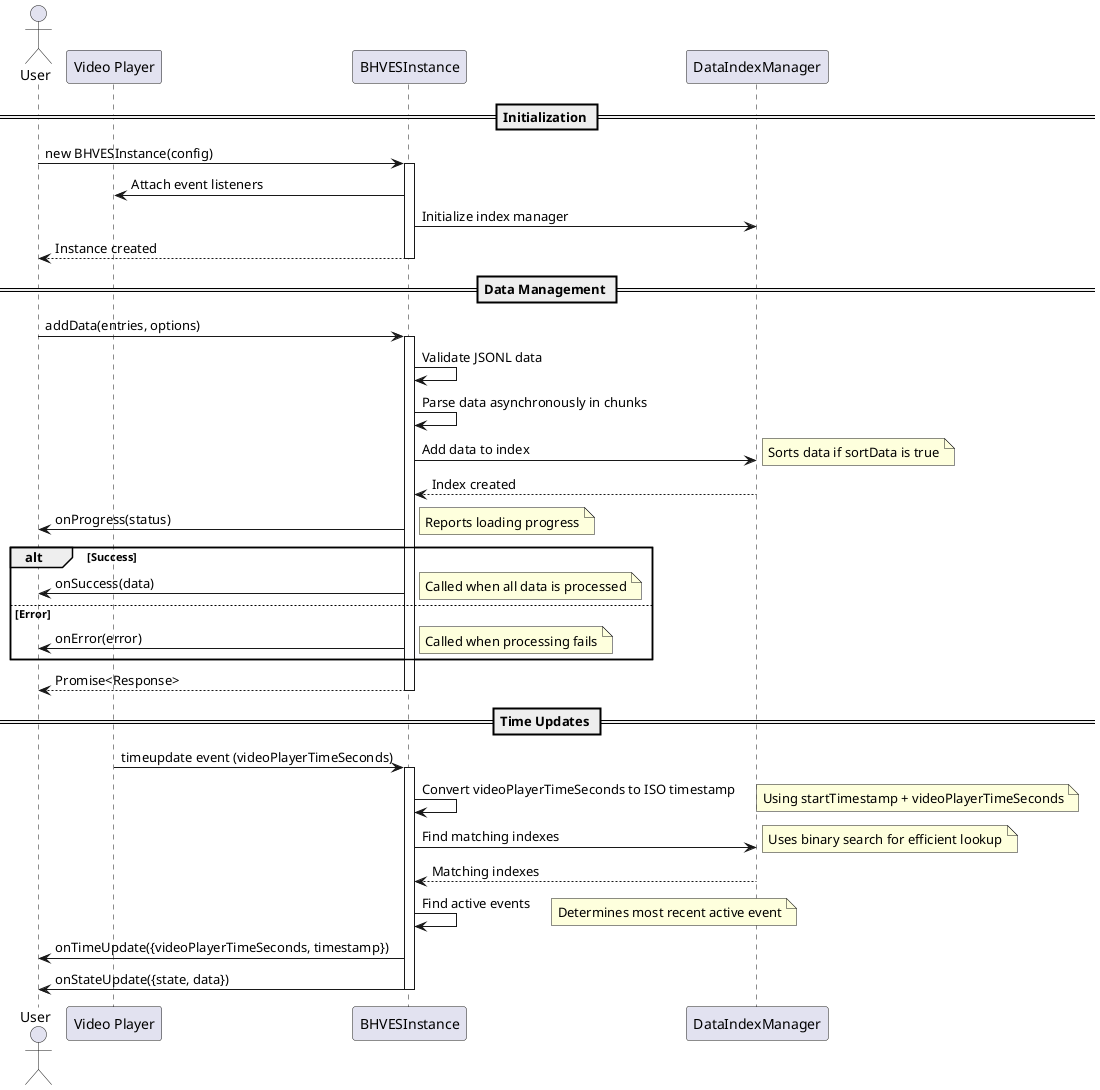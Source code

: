 @startuml BHVES Sequence Diagram

actor User
participant "Video Player" as Player
participant "BHVESInstance" as BHVES
participant "DataIndexManager" as IndexManager

== Initialization ==
User -> BHVES: new BHVESInstance(config)
activate BHVES
BHVES -> Player: Attach event listeners
BHVES -> IndexManager: Initialize index manager
BHVES --> User: Instance created
deactivate BHVES

== Data Management ==
User -> BHVES: addData(entries, options)
activate BHVES
BHVES -> BHVES: Validate JSONL data
BHVES -> BHVES: Parse data asynchronously in chunks
BHVES -> IndexManager: Add data to index
note right: Sorts data if sortData is true
IndexManager --> BHVES: Index created
BHVES -> User: onProgress(status)
note right: Reports loading progress
alt Success
    BHVES -> User: onSuccess(data)
    note right: Called when all data is processed
else Error
    BHVES -> User: onError(error)
    note right: Called when processing fails
end
BHVES --> User: Promise<Response>
deactivate BHVES

== Time Updates ==
Player -> BHVES: timeupdate event (videoPlayerTimeSeconds)
activate BHVES
BHVES -> BHVES: Convert videoPlayerTimeSeconds to ISO timestamp
note right: Using startTimestamp + videoPlayerTimeSeconds
BHVES -> IndexManager: Find matching indexes
note right: Uses binary search for efficient lookup
IndexManager --> BHVES: Matching indexes
BHVES -> BHVES: Find active events
note right: Determines most recent active event
BHVES -> User: onTimeUpdate({videoPlayerTimeSeconds, timestamp})
BHVES -> User: onStateUpdate({state, data})
deactivate BHVES

@enduml

@startuml BHVES Class Diagram

class BHVES {
  +videoPlayerDomId: string | null
  +startTimestamp: string | null
  +data: {[key: string]: Data[]}
  +init(config: Config): {status: string, message: string}
  +addData(request: AddDataRequest): {status: string, message: string}
  +getData(name?: string): Data[] | {[key: string]: Data[]}
}

class TimeIndexManager {
  -indexes: {[key: string]: TimeIndex}
  +addData(category: string, data: Data[]): void
  +findMatchingIndexes(timestamp: string): {[key: string]: number[]}
  +clear(): void
}

class TimeIndex {
  +startTimes: number[]
  +endTimes: number[]
  +indexes: number[]
}

class Config {
  +videoPlayerDomId: string
  +startTimestamp: string
  +onTimeUpdate?: (update: TimeUpdate) => void
  +onStateUpdate?: (update: StateUpdate) => void
}

class Data {
  +start_timestamp: string
  +end_timestamp?: string
  +type: string
  +message?: string
  +details?: object
}

class State {
  +time: number
  +timestamp: string
  +matchingIndexes: {[key: string]: number[]}
}

class TimeUpdate {
  +time: number
  +timestamp: string
}

class StateUpdate {
  +state: State
  +data: {[key: string]: Data[]}
}

BHVES --> Config: uses
BHVES --> Data: manages
BHVES --> State: maintains
BHVES --> TimeIndexManager: uses
TimeIndexManager --> TimeIndex: manages
Config --> TimeUpdate: optional callback
Config --> StateUpdate: optional callback

@enduml 
